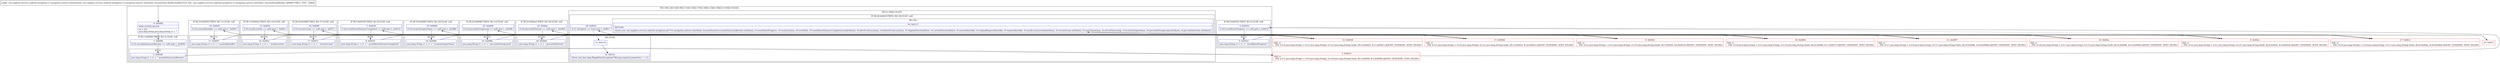 digraph "CFG forcom.mapbox.services.android.navigation.v5.navigation.metrics.AutoValue_SessionState.Builder.build()Lcom\/mapbox\/services\/android\/navigation\/v5\/navigation\/metrics\/SessionState;" {
subgraph cluster_Region_565235337 {
label = "R(11:0|(1:2)|(1:5)|(1:8)|(1:11)|(1:14)|(1:17)|(1:20)|(1:23)|(1:26)|(2:(1:30)|(2:31|32)))";
node [shape=record,color=blue];
Node_0 [shape=record,label="{0\:\ 0x0000|MTH_ENTER_BLOCK\l|r0 = r25\ljava.lang.String java.lang.String r1 = \"\"\l}"];
subgraph cluster_IfRegion_1004558386 {
label = "IF [B:1:0x0006] THEN: R(1:2) ELSE: null";
node [shape=record,color=blue];
Node_1 [shape=record,label="{1\:\ 0x0006|if (r0.secondsSinceLastReroute == null) goto L_0x0008\l}"];
subgraph cluster_Region_1414735080 {
label = "R(1:2)";
node [shape=record,color=blue];
Node_2 [shape=record,label="{2\:\ 0x0008|java.lang.String r1 = r1 + \" secondsSinceLastReroute\"\l}"];
}
}
subgraph cluster_IfRegion_1273508820 {
label = "IF [B:4:0x001b] THEN: R(1:5) ELSE: null";
node [shape=record,color=blue];
Node_4 [shape=record,label="{4\:\ 0x001b|if (r0.eventRouteProgress == null) goto L_0x001d\l}"];
subgraph cluster_Region_550705419 {
label = "R(1:5)";
node [shape=record,color=blue];
Node_5 [shape=record,label="{5\:\ 0x001d|java.lang.String r1 = r1 + \" eventRouteProgress\"\l}"];
}
}
subgraph cluster_IfRegion_753729096 {
label = "IF [B:7:0x0030] THEN: R(1:8) ELSE: null";
node [shape=record,color=blue];
Node_7 [shape=record,label="{7\:\ 0x0030|if (r0.eventRouteDistanceCompleted == null) goto L_0x0032\l}"];
subgraph cluster_Region_888125964 {
label = "R(1:8)";
node [shape=record,color=blue];
Node_8 [shape=record,label="{8\:\ 0x0032|java.lang.String r1 = r1 + \" eventRouteDistanceCompleted\"\l}"];
}
}
subgraph cluster_IfRegion_1074745575 {
label = "IF [B:10:0x0045] THEN: R(1:11) ELSE: null";
node [shape=record,color=blue];
Node_10 [shape=record,label="{10\:\ 0x0045|if (r0.sessionIdentifier == null) goto L_0x0047\l}"];
subgraph cluster_Region_487564732 {
label = "R(1:11)";
node [shape=record,color=blue];
Node_11 [shape=record,label="{11\:\ 0x0047|java.lang.String r1 = r1 + \" sessionIdentifier\"\l}"];
}
}
subgraph cluster_IfRegion_2039980316 {
label = "IF [B:13:0x005a] THEN: R(1:14) ELSE: null";
node [shape=record,color=blue];
Node_13 [shape=record,label="{13\:\ 0x005a|if (r0.mockLocation == null) goto L_0x005c\l}"];
subgraph cluster_Region_991554996 {
label = "R(1:14)";
node [shape=record,color=blue];
Node_14 [shape=record,label="{14\:\ 0x005c|java.lang.String r1 = r1 + \" mockLocation\"\l}"];
}
}
subgraph cluster_IfRegion_1944800105 {
label = "IF [B:16:0x006f] THEN: R(1:17) ELSE: null";
node [shape=record,color=blue];
Node_16 [shape=record,label="{16\:\ 0x006f|if (r0.rerouteCount == null) goto L_0x0071\l}"];
subgraph cluster_Region_897852807 {
label = "R(1:17)";
node [shape=record,color=blue];
Node_17 [shape=record,label="{17\:\ 0x0071|java.lang.String r1 = r1 + \" rerouteCount\"\l}"];
}
}
subgraph cluster_IfRegion_952034786 {
label = "IF [B:19:0x0084] THEN: R(1:20) ELSE: null";
node [shape=record,color=blue];
Node_19 [shape=record,label="{19\:\ 0x0084|if (r0.locationEngineName == null) goto L_0x0086\l}"];
subgraph cluster_Region_317154772 {
label = "R(1:20)";
node [shape=record,color=blue];
Node_20 [shape=record,label="{20\:\ 0x0086|java.lang.String r1 = r1 + \" locationEngineName\"\l}"];
}
}
subgraph cluster_IfRegion_42730106 {
label = "IF [B:22:0x0099] THEN: R(1:23) ELSE: null";
node [shape=record,color=blue];
Node_22 [shape=record,label="{22\:\ 0x0099|if (r0.percentInForeground == null) goto L_0x009b\l}"];
subgraph cluster_Region_1145855892 {
label = "R(1:23)";
node [shape=record,color=blue];
Node_23 [shape=record,label="{23\:\ 0x009b|java.lang.String r1 = r1 + \" percentInForeground\"\l}"];
}
}
subgraph cluster_IfRegion_1188547702 {
label = "IF [B:25:0x00ae] THEN: R(1:26) ELSE: null";
node [shape=record,color=blue];
Node_25 [shape=record,label="{25\:\ 0x00ae|if (r0.percentInPortrait == null) goto L_0x00b0\l}"];
subgraph cluster_Region_1140440398 {
label = "R(1:26)";
node [shape=record,color=blue];
Node_26 [shape=record,label="{26\:\ 0x00b0|java.lang.String r1 = r1 + \" percentInPortrait\"\l}"];
}
}
subgraph cluster_Region_1867413446 {
label = "R(2:(1:30)|(2:31|32))";
node [shape=record,color=blue];
subgraph cluster_IfRegion_881940891 {
label = "IF [B:28:0x00c5] THEN: R(1:30) ELSE: null";
node [shape=record,color=blue];
Node_28 [shape=record,label="{28\:\ 0x00c5|if (r1.isEmpty() == true) goto L_0x00c7\l}"];
subgraph cluster_Region_537927224 {
label = "R(1:30)";
node [shape=record,color=blue];
Node_30 [shape=record,label="{30\:\ 0x0115|RETURN\l|return new com.mapbox.services.android.navigation.p017v5.navigation.metrics.AutoValue_SessionState(r0.secondsSinceLastReroute.intValue(), r0.eventRouteProgress, r0.eventLocation, r0.eventDate, r0.eventRouteDistanceCompleted.doubleValue(), r0.afterEventLocations, r0.beforeEventLocations, r0.originalDirectionRoute, r0.currentDirectionRoute, r0.sessionIdentifier, r0.originalRequestIdentifier, r0.requestIdentifier, r0.mockLocation.booleanValue(), r0.rerouteCount.intValue(), r0.startTimestamp, r0.arrivalTimestamp, r0.locationEngineName, r0.percentInForeground.intValue(), r0.percentInPortrait.intValue())\l}"];
}
}
subgraph cluster_Region_2103950047 {
label = "R(2:31|32)";
node [shape=record,color=blue];
Node_31 [shape=record,label="{31\:\ 0x0116}"];
Node_32 [shape=record,label="{32\:\ 0x012c|throw new java.lang.IllegalStateException(\"Missing required properties:\" + r1)\l}"];
}
}
}
Node_3 [shape=record,color=red,label="{3\:\ 0x0019|PHI: r1 \l  PHI: (r1v1 java.lang.String) = (r1v0 java.lang.String), (r1v29 java.lang.String) binds: [B:1:0x0006, B:2:0x0008] A[DONT_GENERATE, DONT_INLINE]\l}"];
Node_6 [shape=record,color=red,label="{6\:\ 0x002e|PHI: r1 \l  PHI: (r1v2 java.lang.String) = (r1v1 java.lang.String), (r1v27 java.lang.String) binds: [B:4:0x001b, B:5:0x001d] A[DONT_GENERATE, DONT_INLINE]\l}"];
Node_9 [shape=record,color=red,label="{9\:\ 0x0043|PHI: r1 \l  PHI: (r1v3 java.lang.String) = (r1v2 java.lang.String), (r1v25 java.lang.String) binds: [B:7:0x0030, B:8:0x0032] A[DONT_GENERATE, DONT_INLINE]\l}"];
Node_12 [shape=record,color=red,label="{12\:\ 0x0058|PHI: r1 \l  PHI: (r1v4 java.lang.String) = (r1v3 java.lang.String), (r1v23 java.lang.String) binds: [B:10:0x0045, B:11:0x0047] A[DONT_GENERATE, DONT_INLINE]\l}"];
Node_15 [shape=record,color=red,label="{15\:\ 0x006d|PHI: r1 \l  PHI: (r1v5 java.lang.String) = (r1v4 java.lang.String), (r1v21 java.lang.String) binds: [B:13:0x005a, B:14:0x005c] A[DONT_GENERATE, DONT_INLINE]\l}"];
Node_18 [shape=record,color=red,label="{18\:\ 0x0082|PHI: r1 \l  PHI: (r1v6 java.lang.String) = (r1v5 java.lang.String), (r1v19 java.lang.String) binds: [B:16:0x006f, B:17:0x0071] A[DONT_GENERATE, DONT_INLINE]\l}"];
Node_21 [shape=record,color=red,label="{21\:\ 0x0097|PHI: r1 \l  PHI: (r1v7 java.lang.String) = (r1v6 java.lang.String), (r1v17 java.lang.String) binds: [B:19:0x0084, B:20:0x0086] A[DONT_GENERATE, DONT_INLINE]\l}"];
Node_24 [shape=record,color=red,label="{24\:\ 0x00ac|PHI: r1 \l  PHI: (r1v8 java.lang.String) = (r1v7 java.lang.String), (r1v15 java.lang.String) binds: [B:22:0x0099, B:23:0x009b] A[DONT_GENERATE, DONT_INLINE]\l}"];
Node_27 [shape=record,color=red,label="{27\:\ 0x00c1|PHI: r1 \l  PHI: (r1v9 java.lang.String) = (r1v8 java.lang.String), (r1v13 java.lang.String) binds: [B:25:0x00ae, B:26:0x00b0] A[DONT_GENERATE, DONT_INLINE]\l}"];
Node_29 [shape=record,color=red,label="{29\:\ 0x00c7}"];
MethodNode[shape=record,label="{public com.mapbox.services.android.navigation.v5.navigation.metrics.SessionState com.mapbox.services.android.navigation.v5.navigation.metrics.AutoValue_SessionState.Builder.build((r25v0 'this' com.mapbox.services.android.navigation.v5.navigation.metrics.AutoValue_SessionState$Builder A[IMMUTABLE_TYPE, THIS])) }"];
MethodNode -> Node_0;
Node_0 -> Node_1;
Node_1 -> Node_2;
Node_1 -> Node_3[style=dashed];
Node_2 -> Node_3;
Node_4 -> Node_5;
Node_4 -> Node_6[style=dashed];
Node_5 -> Node_6;
Node_7 -> Node_8;
Node_7 -> Node_9[style=dashed];
Node_8 -> Node_9;
Node_10 -> Node_11;
Node_10 -> Node_12[style=dashed];
Node_11 -> Node_12;
Node_13 -> Node_14;
Node_13 -> Node_15[style=dashed];
Node_14 -> Node_15;
Node_16 -> Node_17;
Node_16 -> Node_18[style=dashed];
Node_17 -> Node_18;
Node_19 -> Node_20;
Node_19 -> Node_21[style=dashed];
Node_20 -> Node_21;
Node_22 -> Node_23;
Node_22 -> Node_24[style=dashed];
Node_23 -> Node_24;
Node_25 -> Node_26;
Node_25 -> Node_27[style=dashed];
Node_26 -> Node_27;
Node_28 -> Node_29;
Node_28 -> Node_31[style=dashed];
Node_31 -> Node_32;
Node_3 -> Node_4;
Node_6 -> Node_7;
Node_9 -> Node_10;
Node_12 -> Node_13;
Node_15 -> Node_16;
Node_18 -> Node_19;
Node_21 -> Node_22;
Node_24 -> Node_25;
Node_27 -> Node_28;
Node_29 -> Node_30;
}

